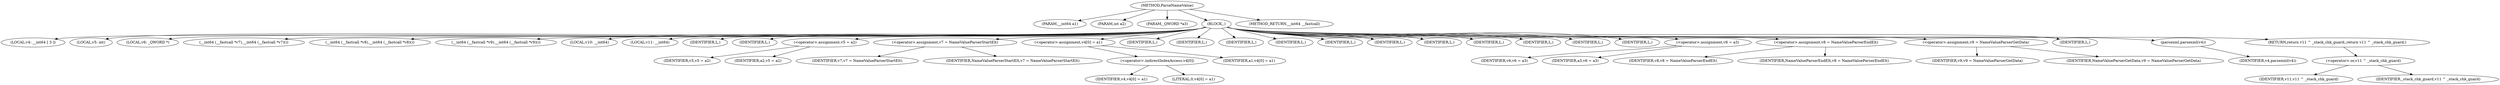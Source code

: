 digraph ParseNameValue {  
"1000109" [label = "(METHOD,ParseNameValue)" ]
"1000110" [label = "(PARAM,__int64 a1)" ]
"1000111" [label = "(PARAM,int a2)" ]
"1000112" [label = "(PARAM,_QWORD *a3)" ]
"1000113" [label = "(BLOCK,,)" ]
"1000114" [label = "(LOCAL,v4: __int64 [ 3 ])" ]
"1000115" [label = "(LOCAL,v5: int)" ]
"1000116" [label = "(LOCAL,v6: _QWORD *)" ]
"1000117" [label = "(__int64 (__fastcall *v7),__int64 (__fastcall *v7)())" ]
"1000118" [label = "(__int64 (__fastcall *v8),__int64 (__fastcall *v8)())" ]
"1000119" [label = "(__int64 (__fastcall *v9),__int64 (__fastcall *v9)())" ]
"1000120" [label = "(LOCAL,v10: __int64)" ]
"1000121" [label = "(LOCAL,v11: __int64)" ]
"1000122" [label = "(IDENTIFIER,L,)" ]
"1000123" [label = "(IDENTIFIER,L,)" ]
"1000124" [label = "(<operator>.assignment,v5 = a2)" ]
"1000125" [label = "(IDENTIFIER,v5,v5 = a2)" ]
"1000126" [label = "(IDENTIFIER,a2,v5 = a2)" ]
"1000127" [label = "(<operator>.assignment,v7 = NameValueParserStartElt)" ]
"1000128" [label = "(IDENTIFIER,v7,v7 = NameValueParserStartElt)" ]
"1000129" [label = "(IDENTIFIER,NameValueParserStartElt,v7 = NameValueParserStartElt)" ]
"1000130" [label = "(<operator>.assignment,v4[0] = a1)" ]
"1000131" [label = "(<operator>.indirectIndexAccess,v4[0])" ]
"1000132" [label = "(IDENTIFIER,v4,v4[0] = a1)" ]
"1000133" [label = "(LITERAL,0,v4[0] = a1)" ]
"1000134" [label = "(IDENTIFIER,a1,v4[0] = a1)" ]
"1000135" [label = "(IDENTIFIER,L,)" ]
"1000136" [label = "(IDENTIFIER,L,)" ]
"1000137" [label = "(IDENTIFIER,L,)" ]
"1000138" [label = "(IDENTIFIER,L,)" ]
"1000139" [label = "(IDENTIFIER,L,)" ]
"1000140" [label = "(IDENTIFIER,L,)" ]
"1000141" [label = "(IDENTIFIER,L,)" ]
"1000142" [label = "(IDENTIFIER,L,)" ]
"1000143" [label = "(IDENTIFIER,L,)" ]
"1000144" [label = "(IDENTIFIER,L,)" ]
"1000145" [label = "(IDENTIFIER,L,)" ]
"1000146" [label = "(<operator>.assignment,v6 = a3)" ]
"1000147" [label = "(IDENTIFIER,v6,v6 = a3)" ]
"1000148" [label = "(IDENTIFIER,a3,v6 = a3)" ]
"1000149" [label = "(<operator>.assignment,v8 = NameValueParserEndElt)" ]
"1000150" [label = "(IDENTIFIER,v8,v8 = NameValueParserEndElt)" ]
"1000151" [label = "(IDENTIFIER,NameValueParserEndElt,v8 = NameValueParserEndElt)" ]
"1000152" [label = "(<operator>.assignment,v9 = NameValueParserGetData)" ]
"1000153" [label = "(IDENTIFIER,v9,v9 = NameValueParserGetData)" ]
"1000154" [label = "(IDENTIFIER,NameValueParserGetData,v9 = NameValueParserGetData)" ]
"1000155" [label = "(IDENTIFIER,L,)" ]
"1000156" [label = "(parsexml,parsexml(v4))" ]
"1000157" [label = "(IDENTIFIER,v4,parsexml(v4))" ]
"1000158" [label = "(RETURN,return v11 ^ _stack_chk_guard;,return v11 ^ _stack_chk_guard;)" ]
"1000159" [label = "(<operator>.or,v11 ^ _stack_chk_guard)" ]
"1000160" [label = "(IDENTIFIER,v11,v11 ^ _stack_chk_guard)" ]
"1000161" [label = "(IDENTIFIER,_stack_chk_guard,v11 ^ _stack_chk_guard)" ]
"1000162" [label = "(METHOD_RETURN,__int64 __fastcall)" ]
  "1000109" -> "1000110" 
  "1000109" -> "1000111" 
  "1000109" -> "1000112" 
  "1000109" -> "1000113" 
  "1000109" -> "1000162" 
  "1000113" -> "1000114" 
  "1000113" -> "1000115" 
  "1000113" -> "1000116" 
  "1000113" -> "1000117" 
  "1000113" -> "1000118" 
  "1000113" -> "1000119" 
  "1000113" -> "1000120" 
  "1000113" -> "1000121" 
  "1000113" -> "1000122" 
  "1000113" -> "1000123" 
  "1000113" -> "1000124" 
  "1000113" -> "1000127" 
  "1000113" -> "1000130" 
  "1000113" -> "1000135" 
  "1000113" -> "1000136" 
  "1000113" -> "1000137" 
  "1000113" -> "1000138" 
  "1000113" -> "1000139" 
  "1000113" -> "1000140" 
  "1000113" -> "1000141" 
  "1000113" -> "1000142" 
  "1000113" -> "1000143" 
  "1000113" -> "1000144" 
  "1000113" -> "1000145" 
  "1000113" -> "1000146" 
  "1000113" -> "1000149" 
  "1000113" -> "1000152" 
  "1000113" -> "1000155" 
  "1000113" -> "1000156" 
  "1000113" -> "1000158" 
  "1000124" -> "1000125" 
  "1000124" -> "1000126" 
  "1000127" -> "1000128" 
  "1000127" -> "1000129" 
  "1000130" -> "1000131" 
  "1000130" -> "1000134" 
  "1000131" -> "1000132" 
  "1000131" -> "1000133" 
  "1000146" -> "1000147" 
  "1000146" -> "1000148" 
  "1000149" -> "1000150" 
  "1000149" -> "1000151" 
  "1000152" -> "1000153" 
  "1000152" -> "1000154" 
  "1000156" -> "1000157" 
  "1000158" -> "1000159" 
  "1000159" -> "1000160" 
  "1000159" -> "1000161" 
}
